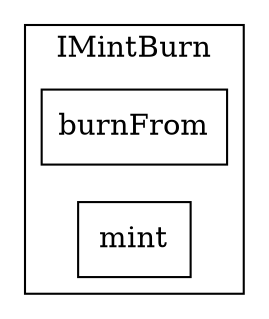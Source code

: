 strict digraph {
rankdir="LR"
node [shape=box]
subgraph cluster_16_IMintBurn {
label = "IMintBurn"
"16_burnFrom" [label="burnFrom"]
"16_mint" [label="mint"]
}subgraph cluster_solidity {
label = "[Solidity]"
}
}